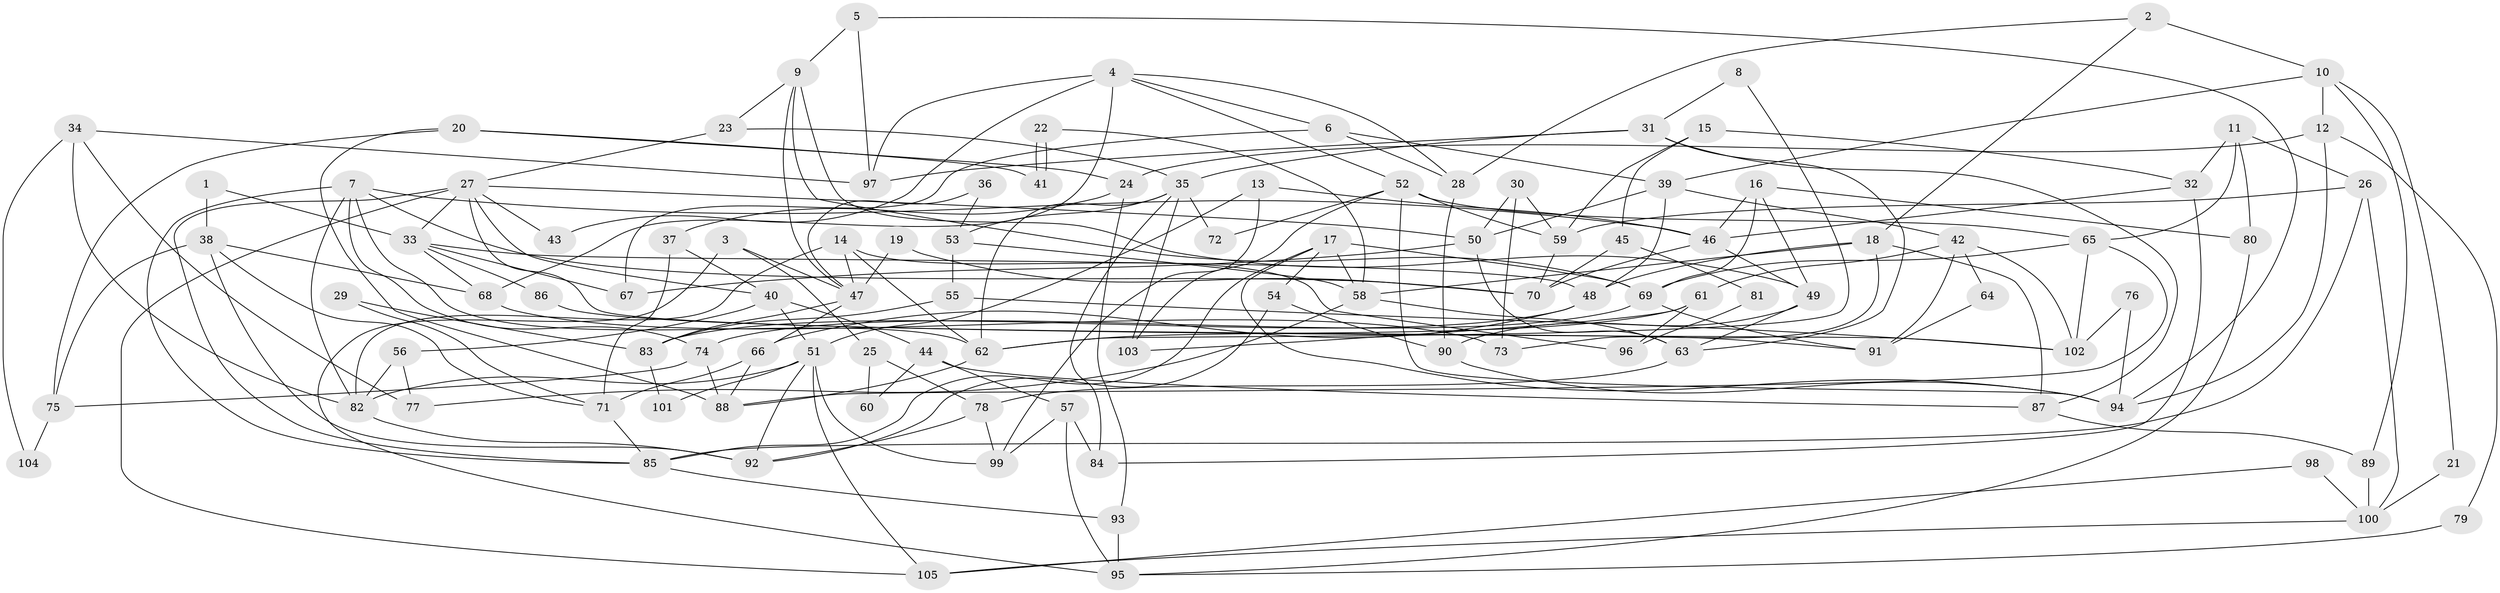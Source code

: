 // coarse degree distribution, {2: 0.19047619047619047, 4: 0.14285714285714285, 3: 0.14285714285714285, 5: 0.16666666666666666, 11: 0.023809523809523808, 6: 0.07142857142857142, 7: 0.11904761904761904, 10: 0.047619047619047616, 9: 0.023809523809523808, 8: 0.047619047619047616, 12: 0.023809523809523808}
// Generated by graph-tools (version 1.1) at 2025/55/03/04/25 21:55:17]
// undirected, 105 vertices, 210 edges
graph export_dot {
graph [start="1"]
  node [color=gray90,style=filled];
  1;
  2;
  3;
  4;
  5;
  6;
  7;
  8;
  9;
  10;
  11;
  12;
  13;
  14;
  15;
  16;
  17;
  18;
  19;
  20;
  21;
  22;
  23;
  24;
  25;
  26;
  27;
  28;
  29;
  30;
  31;
  32;
  33;
  34;
  35;
  36;
  37;
  38;
  39;
  40;
  41;
  42;
  43;
  44;
  45;
  46;
  47;
  48;
  49;
  50;
  51;
  52;
  53;
  54;
  55;
  56;
  57;
  58;
  59;
  60;
  61;
  62;
  63;
  64;
  65;
  66;
  67;
  68;
  69;
  70;
  71;
  72;
  73;
  74;
  75;
  76;
  77;
  78;
  79;
  80;
  81;
  82;
  83;
  84;
  85;
  86;
  87;
  88;
  89;
  90;
  91;
  92;
  93;
  94;
  95;
  96;
  97;
  98;
  99;
  100;
  101;
  102;
  103;
  104;
  105;
  1 -- 33;
  1 -- 38;
  2 -- 28;
  2 -- 18;
  2 -- 10;
  3 -- 95;
  3 -- 47;
  3 -- 25;
  4 -- 52;
  4 -- 97;
  4 -- 6;
  4 -- 28;
  4 -- 43;
  4 -- 68;
  5 -- 9;
  5 -- 94;
  5 -- 97;
  6 -- 67;
  6 -- 28;
  6 -- 39;
  7 -- 62;
  7 -- 46;
  7 -- 70;
  7 -- 74;
  7 -- 82;
  7 -- 85;
  8 -- 62;
  8 -- 31;
  9 -- 49;
  9 -- 47;
  9 -- 23;
  9 -- 69;
  10 -- 39;
  10 -- 12;
  10 -- 21;
  10 -- 89;
  11 -- 65;
  11 -- 26;
  11 -- 32;
  11 -- 80;
  12 -- 94;
  12 -- 24;
  12 -- 79;
  13 -- 46;
  13 -- 51;
  13 -- 99;
  14 -- 62;
  14 -- 82;
  14 -- 47;
  14 -- 96;
  15 -- 32;
  15 -- 59;
  15 -- 45;
  16 -- 46;
  16 -- 69;
  16 -- 49;
  16 -- 80;
  17 -- 94;
  17 -- 85;
  17 -- 54;
  17 -- 58;
  17 -- 69;
  18 -- 58;
  18 -- 87;
  18 -- 48;
  18 -- 73;
  19 -- 47;
  19 -- 70;
  20 -- 75;
  20 -- 88;
  20 -- 24;
  20 -- 41;
  21 -- 100;
  22 -- 58;
  22 -- 41;
  22 -- 41;
  23 -- 27;
  23 -- 35;
  24 -- 37;
  24 -- 93;
  25 -- 78;
  25 -- 60;
  26 -- 59;
  26 -- 85;
  26 -- 100;
  27 -- 50;
  27 -- 40;
  27 -- 33;
  27 -- 43;
  27 -- 85;
  27 -- 102;
  27 -- 105;
  28 -- 90;
  29 -- 71;
  29 -- 83;
  30 -- 73;
  30 -- 50;
  30 -- 59;
  31 -- 35;
  31 -- 97;
  31 -- 63;
  31 -- 87;
  32 -- 84;
  32 -- 46;
  33 -- 68;
  33 -- 48;
  33 -- 67;
  33 -- 86;
  34 -- 77;
  34 -- 82;
  34 -- 97;
  34 -- 104;
  35 -- 62;
  35 -- 53;
  35 -- 72;
  35 -- 84;
  35 -- 103;
  36 -- 47;
  36 -- 53;
  37 -- 71;
  37 -- 40;
  38 -- 71;
  38 -- 92;
  38 -- 68;
  38 -- 75;
  39 -- 48;
  39 -- 42;
  39 -- 50;
  40 -- 44;
  40 -- 51;
  40 -- 56;
  42 -- 102;
  42 -- 61;
  42 -- 64;
  42 -- 91;
  44 -- 87;
  44 -- 57;
  44 -- 60;
  45 -- 70;
  45 -- 81;
  46 -- 49;
  46 -- 70;
  47 -- 83;
  47 -- 66;
  48 -- 66;
  48 -- 83;
  49 -- 90;
  49 -- 63;
  50 -- 63;
  50 -- 67;
  51 -- 82;
  51 -- 92;
  51 -- 99;
  51 -- 101;
  51 -- 105;
  52 -- 59;
  52 -- 65;
  52 -- 72;
  52 -- 94;
  52 -- 103;
  53 -- 58;
  53 -- 55;
  54 -- 92;
  54 -- 90;
  55 -- 102;
  55 -- 83;
  56 -- 82;
  56 -- 77;
  57 -- 95;
  57 -- 99;
  57 -- 84;
  58 -- 63;
  58 -- 77;
  59 -- 70;
  61 -- 103;
  61 -- 62;
  61 -- 96;
  62 -- 88;
  63 -- 78;
  64 -- 91;
  65 -- 88;
  65 -- 69;
  65 -- 102;
  66 -- 71;
  66 -- 88;
  68 -- 73;
  69 -- 74;
  69 -- 91;
  71 -- 85;
  74 -- 75;
  74 -- 88;
  75 -- 104;
  76 -- 102;
  76 -- 94;
  78 -- 99;
  78 -- 92;
  79 -- 95;
  80 -- 95;
  81 -- 96;
  82 -- 92;
  83 -- 101;
  85 -- 93;
  86 -- 91;
  87 -- 89;
  89 -- 100;
  90 -- 94;
  93 -- 95;
  98 -- 105;
  98 -- 100;
  100 -- 105;
}
